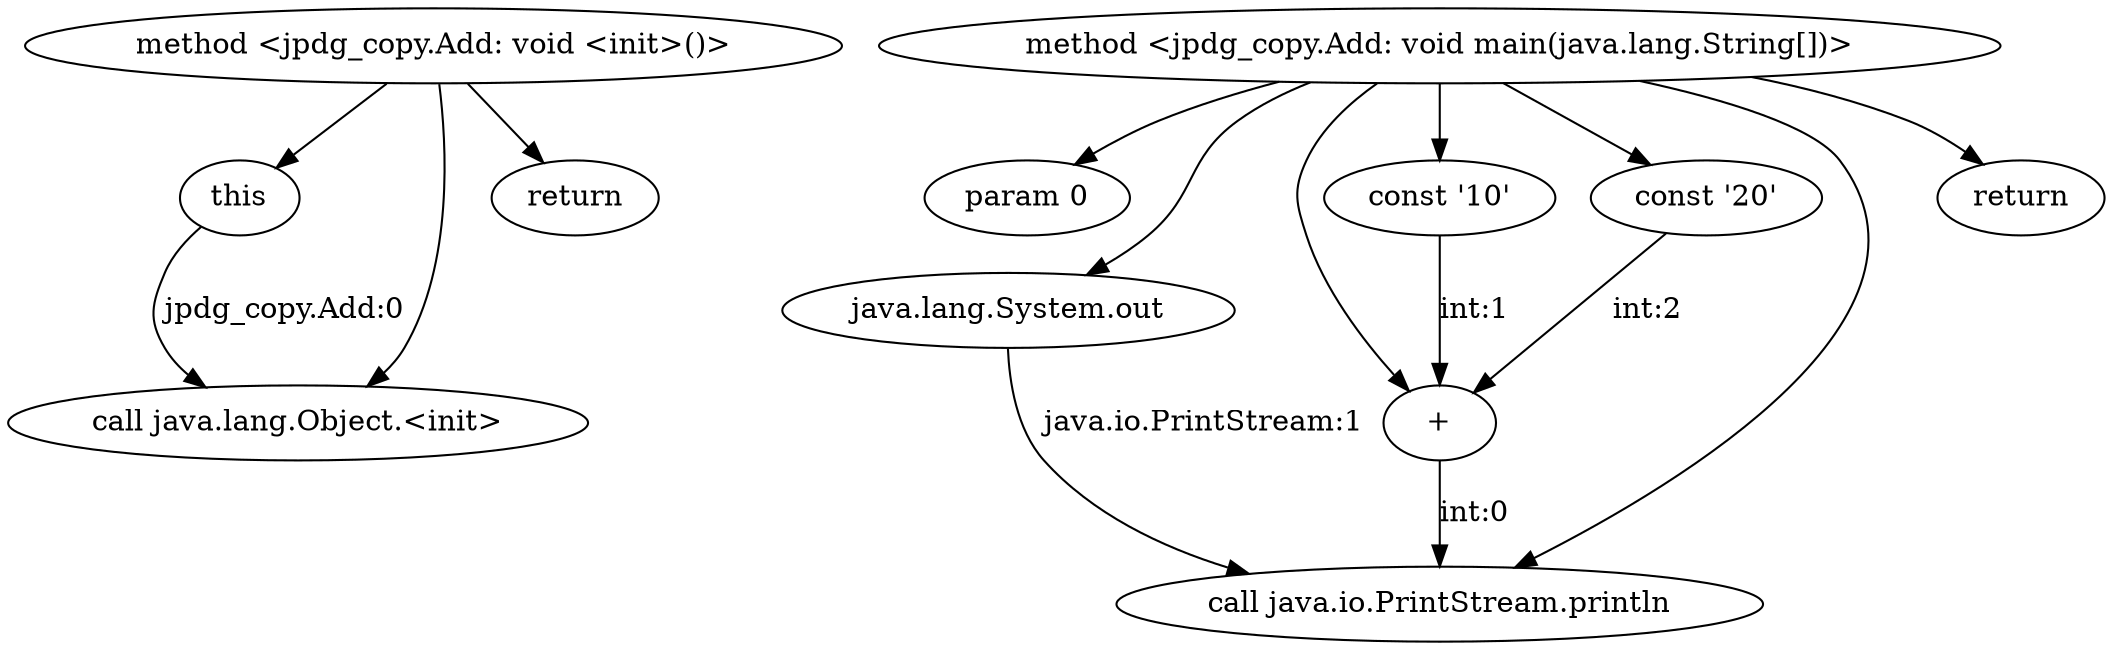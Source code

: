 // PDG
digraph {
	0 [label="method <jpdg_copy.Add: void <init>()>"]
	1 [label="method <jpdg_copy.Add: void main(java.lang.String[])>"]
	2 [label=this]
	3 [label="call java.lang.Object.<init>"]
	4 [label=return]
	5 [label="param 0"]
	6 [label="java.lang.System.out"]
	7 [label="+"]
	8 [label="const '10'"]
	9 [label="const '20'"]
	10 [label="call java.io.PrintStream.println"]
	11 [label=return]
	0 -> 2 [label=""]
	0 -> 3 [label=""]
	0 -> 4 [label=""]
	1 -> 5 [label=""]
	1 -> 6 [label=""]
	1 -> 7 [label=""]
	1 -> 8 [label=""]
	1 -> 9 [label=""]
	1 -> 10 [label=""]
	1 -> 11 [label=""]
	2 -> 3 [label="jpdg_copy.Add:0"]
	9 -> 7 [label="int:2"]
	6 -> 10 [label="java.io.PrintStream:1"]
	8 -> 7 [label="int:1"]
	7 -> 10 [label="int:0"]
}
